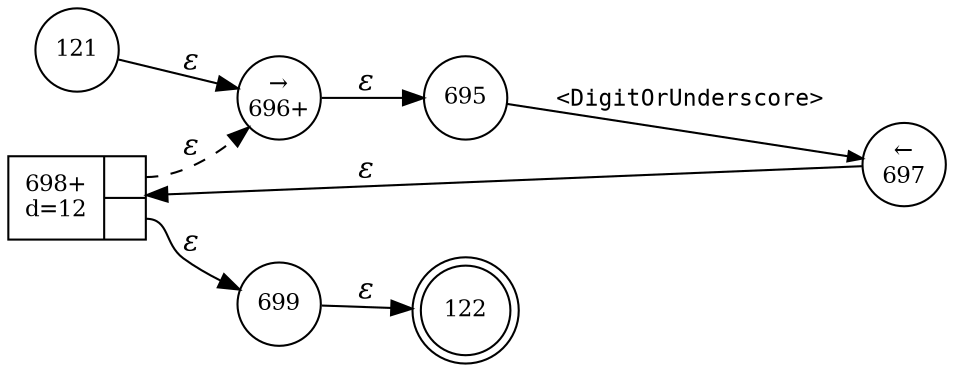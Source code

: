digraph ATN {
rankdir=LR;
s122[fontsize=11, label="122", shape=doublecircle, fixedsize=true, width=.6];
s695[fontsize=11,label="695", shape=circle, fixedsize=true, width=.55, peripheries=1];
s696[fontsize=11,label="&rarr;\n696+", shape=circle, fixedsize=true, width=.55, peripheries=1];
s121[fontsize=11,label="121", shape=circle, fixedsize=true, width=.55, peripheries=1];
s697[fontsize=11,label="&larr;\n697", shape=circle, fixedsize=true, width=.55, peripheries=1];
s698[fontsize=11,label="{698+\nd=12|{<p0>|<p1>}}", shape=record, fixedsize=false, peripheries=1];
s699[fontsize=11,label="699", shape=circle, fixedsize=true, width=.55, peripheries=1];
s121 -> s696 [fontname="Times-Italic", label="&epsilon;"];
s696 -> s695 [fontname="Times-Italic", label="&epsilon;"];
s695 -> s697 [fontsize=11, fontname="Courier", arrowsize=.7, label = "<DigitOrUnderscore>", arrowhead = normal];
s697 -> s698 [fontname="Times-Italic", label="&epsilon;"];
s698:p0 -> s696 [fontname="Times-Italic", label="&epsilon;", style="dashed"];
s698:p1 -> s699 [fontname="Times-Italic", label="&epsilon;"];
s699 -> s122 [fontname="Times-Italic", label="&epsilon;"];
}